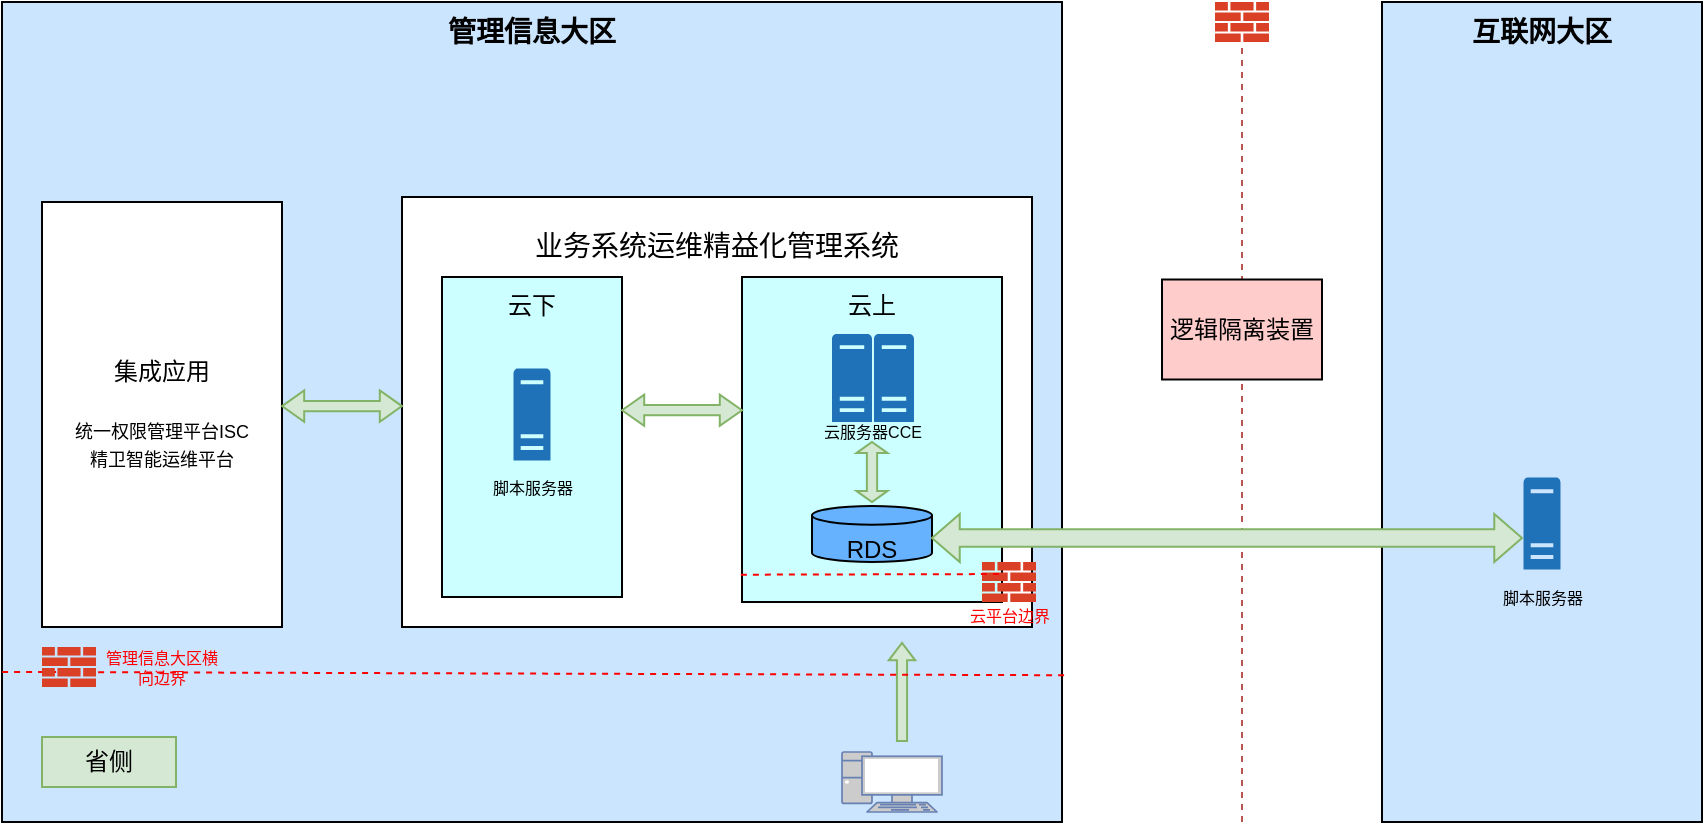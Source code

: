 <mxfile version="26.1.0">
  <diagram name="第 1 页" id="wddlYojNnDZnZPJHvPj-">
    <mxGraphModel dx="3728" dy="1098" grid="1" gridSize="10" guides="1" tooltips="1" connect="1" arrows="1" fold="1" page="1" pageScale="1" pageWidth="827" pageHeight="1169" math="0" shadow="0">
      <root>
        <mxCell id="0" />
        <mxCell id="1" parent="0" />
        <mxCell id="QWlY1UZgRn8w6jGNCTAx-6" value="" style="endArrow=none;dashed=1;html=1;rounded=0;fillColor=#f8cecc;strokeColor=#b85450;" parent="1" edge="1" target="QWlY1UZgRn8w6jGNCTAx-22">
          <mxGeometry width="50" height="50" relative="1" as="geometry">
            <mxPoint x="-520" y="630" as="sourcePoint" />
            <mxPoint x="-520" y="280" as="targetPoint" />
          </mxGeometry>
        </mxCell>
        <mxCell id="QWlY1UZgRn8w6jGNCTAx-1" value="管理信息大区" style="rounded=0;whiteSpace=wrap;html=1;verticalAlign=top;fillColor=#CCE5FF;fontSize=14;fontStyle=1" parent="1" vertex="1">
          <mxGeometry x="-1140" y="220" width="530" height="410" as="geometry" />
        </mxCell>
        <mxCell id="QWlY1UZgRn8w6jGNCTAx-2" value="互联网大区" style="rounded=0;whiteSpace=wrap;html=1;fillColor=#CCE5FF;verticalAlign=top;fontSize=14;fontStyle=1" parent="1" vertex="1">
          <mxGeometry x="-450" y="220" width="160" height="410" as="geometry" />
        </mxCell>
        <mxCell id="QWlY1UZgRn8w6jGNCTAx-7" value="逻辑隔离装置" style="rounded=0;whiteSpace=wrap;html=1;fillColor=#FFCCCC;" parent="1" vertex="1">
          <mxGeometry x="-560" y="358.75" width="80" height="50" as="geometry" />
        </mxCell>
        <mxCell id="QWlY1UZgRn8w6jGNCTAx-14" value="集成应用&lt;div&gt;&lt;br&gt;&lt;/div&gt;&lt;div&gt;&lt;div&gt;&lt;font style=&quot;font-size: 9px;&quot;&gt;统一权限管理平台ISC&lt;/font&gt;&lt;/div&gt;&lt;div&gt;&lt;font style=&quot;font-size: 9px;&quot;&gt;精卫智能运维平台&lt;/font&gt;&lt;/div&gt;&lt;/div&gt;" style="rounded=0;whiteSpace=wrap;html=1;" parent="1" vertex="1">
          <mxGeometry x="-1120" y="320" width="120" height="212.5" as="geometry" />
        </mxCell>
        <mxCell id="QWlY1UZgRn8w6jGNCTAx-16" value="省侧" style="rounded=0;whiteSpace=wrap;html=1;fillColor=#d5e8d4;strokeColor=#82b366;" parent="1" vertex="1">
          <mxGeometry x="-1120" y="587.5" width="67" height="25" as="geometry" />
        </mxCell>
        <mxCell id="QWlY1UZgRn8w6jGNCTAx-22" value="" style="sketch=0;pointerEvents=1;shadow=0;dashed=0;html=1;strokeColor=none;labelPosition=center;verticalLabelPosition=bottom;verticalAlign=top;outlineConnect=0;align=center;shape=mxgraph.office.concepts.firewall;fillColor=#DA4026;" parent="1" vertex="1">
          <mxGeometry x="-533.5" y="220" width="27" height="20" as="geometry" />
        </mxCell>
        <mxCell id="QWlY1UZgRn8w6jGNCTAx-42" value="管理信息大区横向边界" style="text;html=1;align=center;verticalAlign=middle;whiteSpace=wrap;rounded=0;fontColor=#FF0000;fontSize=8;" parent="1" vertex="1">
          <mxGeometry x="-1090" y="540" width="60" height="25" as="geometry" />
        </mxCell>
        <mxCell id="QWlY1UZgRn8w6jGNCTAx-12" value="&lt;p class=&quot;MsoNormal&quot;&gt;&lt;font face=&quot;Helvetica&quot;&gt;业务系统运维精益化管理系统&lt;/font&gt;&lt;/p&gt;" style="rounded=0;whiteSpace=wrap;html=1;fontSize=14;fontStyle=0;verticalAlign=top;spacing=-3;" parent="1" vertex="1">
          <mxGeometry x="-940" y="317.5" width="315" height="215" as="geometry" />
        </mxCell>
        <mxCell id="QWlY1UZgRn8w6jGNCTAx-49" value="" style="fontColor=#0066CC;verticalAlign=top;verticalLabelPosition=bottom;labelPosition=center;align=center;html=1;outlineConnect=0;fillColor=#CCCCCC;strokeColor=#6881B3;gradientColor=none;gradientDirection=north;strokeWidth=2;shape=mxgraph.networks.pc;" parent="1" vertex="1">
          <mxGeometry x="-720" y="595" width="50" height="30" as="geometry" />
        </mxCell>
        <mxCell id="QWlY1UZgRn8w6jGNCTAx-50" value="" style="shape=flexArrow;endArrow=classic;html=1;rounded=0;width=5.067;endSize=2.552;endWidth=7.182;fillColor=#d5e8d4;strokeColor=#82b366;" parent="1" edge="1">
          <mxGeometry width="50" height="50" relative="1" as="geometry">
            <mxPoint x="-690" y="590" as="sourcePoint" />
            <mxPoint x="-690" y="540" as="targetPoint" />
          </mxGeometry>
        </mxCell>
        <mxCell id="QWlY1UZgRn8w6jGNCTAx-8" value="云上" style="rounded=0;whiteSpace=wrap;html=1;verticalAlign=top;fillColor=#CCFFFF;" parent="1" vertex="1">
          <mxGeometry x="-770" y="357.5" width="130" height="162.5" as="geometry" />
        </mxCell>
        <mxCell id="VKksp7hOR-pMgXh_4upZ-2" value="云下" style="rounded=0;whiteSpace=wrap;html=1;verticalAlign=top;fillColor=#CCFFFF;" vertex="1" parent="1">
          <mxGeometry x="-920" y="357.5" width="90" height="160" as="geometry" />
        </mxCell>
        <mxCell id="VKksp7hOR-pMgXh_4upZ-7" value="" style="sketch=0;pointerEvents=1;shadow=0;dashed=0;html=1;strokeColor=none;labelPosition=center;verticalLabelPosition=bottom;verticalAlign=top;outlineConnect=0;align=center;shape=mxgraph.office.servers.physical_host;fillColor=#2072B8;" vertex="1" parent="1">
          <mxGeometry x="-884.25" y="403.25" width="18.5" height="46" as="geometry" />
        </mxCell>
        <mxCell id="VKksp7hOR-pMgXh_4upZ-8" value="脚本服务器" style="text;html=1;align=center;verticalAlign=middle;whiteSpace=wrap;rounded=0;fontSize=8;" vertex="1" parent="1">
          <mxGeometry x="-912.5" y="448" width="75" height="30" as="geometry" />
        </mxCell>
        <mxCell id="VKksp7hOR-pMgXh_4upZ-11" value="" style="endArrow=none;dashed=1;html=1;rounded=0;exitX=1.002;exitY=0.821;exitDx=0;exitDy=0;exitPerimeter=0;entryX=0;entryY=0.817;entryDx=0;entryDy=0;entryPerimeter=0;fontColor=#FF0000;strokeColor=#FF0000;" edge="1" parent="1" source="QWlY1UZgRn8w6jGNCTAx-1" target="QWlY1UZgRn8w6jGNCTAx-1">
          <mxGeometry width="50" height="50" relative="1" as="geometry">
            <mxPoint x="-960" y="600" as="sourcePoint" />
            <mxPoint x="-910" y="550" as="targetPoint" />
          </mxGeometry>
        </mxCell>
        <mxCell id="QWlY1UZgRn8w6jGNCTAx-41" value="" style="sketch=0;pointerEvents=1;shadow=0;dashed=0;html=1;strokeColor=none;labelPosition=center;verticalLabelPosition=bottom;verticalAlign=top;outlineConnect=0;align=center;shape=mxgraph.office.concepts.firewall;fillColor=#DA4026;" parent="1" vertex="1">
          <mxGeometry x="-1120" y="542.5" width="27" height="20" as="geometry" />
        </mxCell>
        <mxCell id="VKksp7hOR-pMgXh_4upZ-12" value="" style="sketch=0;pointerEvents=1;shadow=0;dashed=0;html=1;strokeColor=none;labelPosition=center;verticalLabelPosition=bottom;verticalAlign=top;outlineConnect=0;align=center;shape=mxgraph.office.servers.physical_host;fillColor=#2072B8;" vertex="1" parent="1">
          <mxGeometry x="-704" y="386" width="20" height="44" as="geometry" />
        </mxCell>
        <mxCell id="VKksp7hOR-pMgXh_4upZ-14" value="" style="sketch=0;pointerEvents=1;shadow=0;dashed=0;html=1;strokeColor=none;labelPosition=center;verticalLabelPosition=bottom;verticalAlign=top;outlineConnect=0;align=center;shape=mxgraph.office.servers.physical_host;fillColor=#2072B8;" vertex="1" parent="1">
          <mxGeometry x="-725" y="386" width="20" height="44" as="geometry" />
        </mxCell>
        <mxCell id="VKksp7hOR-pMgXh_4upZ-16" value="" style="shape=doubleArrow;whiteSpace=wrap;html=1;rotation=90;arrowWidth=0.329;arrowSize=0.185;fillColor=#d5e8d4;strokeColor=#82b366;" vertex="1" parent="1">
          <mxGeometry x="-720" y="447.19" width="30" height="15.62" as="geometry" />
        </mxCell>
        <mxCell id="VKksp7hOR-pMgXh_4upZ-17" value="云服务器CCE" style="text;html=1;align=center;verticalAlign=middle;whiteSpace=wrap;rounded=0;fontSize=8;" vertex="1" parent="1">
          <mxGeometry x="-742.5" y="419.5" width="75" height="30" as="geometry" />
        </mxCell>
        <mxCell id="VKksp7hOR-pMgXh_4upZ-18" value="" style="shape=doubleArrow;whiteSpace=wrap;html=1;rotation=0;arrowWidth=0.329;arrowSize=0.185;fillColor=#d5e8d4;strokeColor=#82b366;" vertex="1" parent="1">
          <mxGeometry x="-830" y="416.29" width="60" height="15.62" as="geometry" />
        </mxCell>
        <mxCell id="VKksp7hOR-pMgXh_4upZ-19" value="" style="shape=doubleArrow;whiteSpace=wrap;html=1;rotation=0;arrowWidth=0.329;arrowSize=0.185;fillColor=#d5e8d4;strokeColor=#82b366;" vertex="1" parent="1">
          <mxGeometry x="-1000" y="414.25" width="60" height="15.62" as="geometry" />
        </mxCell>
        <mxCell id="QWlY1UZgRn8w6jGNCTAx-23" value="" style="sketch=0;pointerEvents=1;shadow=0;dashed=0;html=1;strokeColor=none;labelPosition=center;verticalLabelPosition=bottom;verticalAlign=top;outlineConnect=0;align=center;shape=mxgraph.office.concepts.firewall;fillColor=#DA4026;" parent="1" vertex="1">
          <mxGeometry x="-650" y="500" width="27" height="20" as="geometry" />
        </mxCell>
        <mxCell id="VKksp7hOR-pMgXh_4upZ-20" value="&lt;div&gt;&lt;br&gt;&lt;/div&gt;RDS" style="strokeWidth=1;html=1;shape=mxgraph.flowchart.database;whiteSpace=wrap;fillColor=#66B2FF;" vertex="1" parent="1">
          <mxGeometry x="-735" y="472" width="60" height="28" as="geometry" />
        </mxCell>
        <mxCell id="QWlY1UZgRn8w6jGNCTAx-19" value="云平台边界" style="text;html=1;align=center;verticalAlign=middle;whiteSpace=wrap;rounded=0;fontColor=#FF0000;fontSize=8;" parent="1" vertex="1">
          <mxGeometry x="-666.5" y="504" width="60" height="45" as="geometry" />
        </mxCell>
        <mxCell id="VKksp7hOR-pMgXh_4upZ-21" value="" style="endArrow=none;dashed=1;html=1;strokeWidth=1;rounded=0;exitX=0.988;exitY=0.914;exitDx=0;exitDy=0;exitPerimeter=0;entryX=-0.006;entryY=0.916;entryDx=0;entryDy=0;entryPerimeter=0;strokeColor=#FF0000;" edge="1" parent="1" source="QWlY1UZgRn8w6jGNCTAx-8" target="QWlY1UZgRn8w6jGNCTAx-8">
          <mxGeometry width="50" height="50" relative="1" as="geometry">
            <mxPoint x="-860" y="600" as="sourcePoint" />
            <mxPoint x="-810" y="550" as="targetPoint" />
          </mxGeometry>
        </mxCell>
        <mxCell id="VKksp7hOR-pMgXh_4upZ-23" value="" style="sketch=0;pointerEvents=1;shadow=0;dashed=0;html=1;strokeColor=none;labelPosition=center;verticalLabelPosition=bottom;verticalAlign=top;outlineConnect=0;align=center;shape=mxgraph.office.servers.physical_host;fillColor=#2072B8;" vertex="1" parent="1">
          <mxGeometry x="-379.25" y="457.75" width="18.5" height="46" as="geometry" />
        </mxCell>
        <mxCell id="VKksp7hOR-pMgXh_4upZ-24" value="脚本服务器" style="text;html=1;align=center;verticalAlign=middle;whiteSpace=wrap;rounded=0;fontSize=8;" vertex="1" parent="1">
          <mxGeometry x="-407.5" y="502.5" width="75" height="30" as="geometry" />
        </mxCell>
        <mxCell id="VKksp7hOR-pMgXh_4upZ-26" value="" style="shape=doubleArrow;whiteSpace=wrap;html=1;arrowWidth=0.361;arrowSize=0.047;fillColor=#d5e8d4;strokeColor=#82b366;" vertex="1" parent="1">
          <mxGeometry x="-675" y="476" width="295" height="24" as="geometry" />
        </mxCell>
      </root>
    </mxGraphModel>
  </diagram>
</mxfile>
